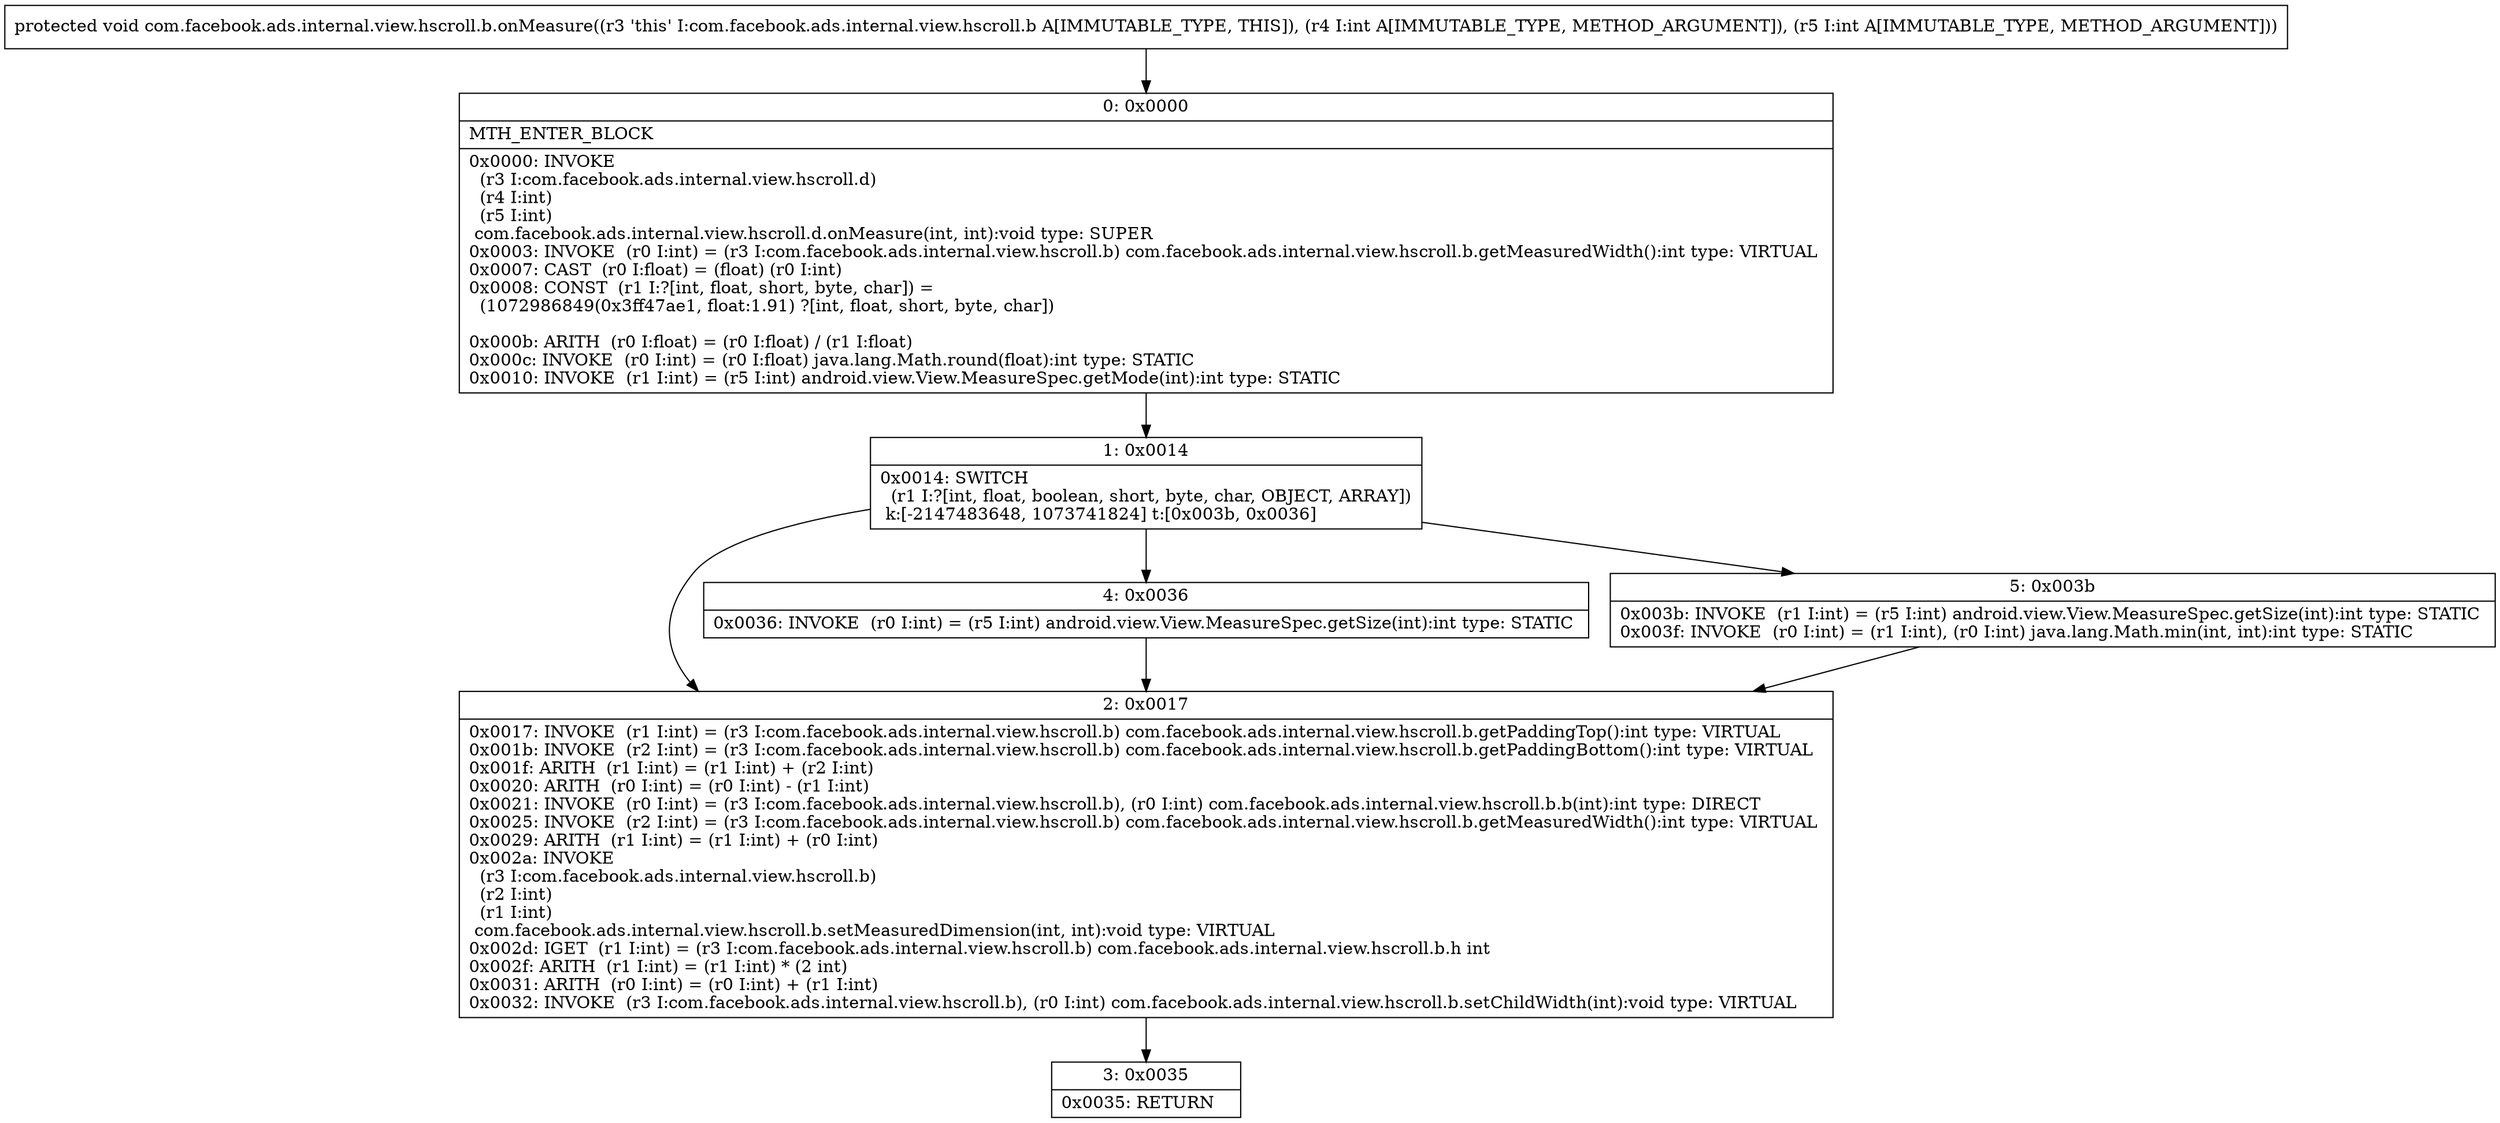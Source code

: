 digraph "CFG forcom.facebook.ads.internal.view.hscroll.b.onMeasure(II)V" {
Node_0 [shape=record,label="{0\:\ 0x0000|MTH_ENTER_BLOCK\l|0x0000: INVOKE  \l  (r3 I:com.facebook.ads.internal.view.hscroll.d)\l  (r4 I:int)\l  (r5 I:int)\l com.facebook.ads.internal.view.hscroll.d.onMeasure(int, int):void type: SUPER \l0x0003: INVOKE  (r0 I:int) = (r3 I:com.facebook.ads.internal.view.hscroll.b) com.facebook.ads.internal.view.hscroll.b.getMeasuredWidth():int type: VIRTUAL \l0x0007: CAST  (r0 I:float) = (float) (r0 I:int) \l0x0008: CONST  (r1 I:?[int, float, short, byte, char]) = \l  (1072986849(0x3ff47ae1, float:1.91) ?[int, float, short, byte, char])\l \l0x000b: ARITH  (r0 I:float) = (r0 I:float) \/ (r1 I:float) \l0x000c: INVOKE  (r0 I:int) = (r0 I:float) java.lang.Math.round(float):int type: STATIC \l0x0010: INVOKE  (r1 I:int) = (r5 I:int) android.view.View.MeasureSpec.getMode(int):int type: STATIC \l}"];
Node_1 [shape=record,label="{1\:\ 0x0014|0x0014: SWITCH  \l  (r1 I:?[int, float, boolean, short, byte, char, OBJECT, ARRAY])\l k:[\-2147483648, 1073741824] t:[0x003b, 0x0036] \l}"];
Node_2 [shape=record,label="{2\:\ 0x0017|0x0017: INVOKE  (r1 I:int) = (r3 I:com.facebook.ads.internal.view.hscroll.b) com.facebook.ads.internal.view.hscroll.b.getPaddingTop():int type: VIRTUAL \l0x001b: INVOKE  (r2 I:int) = (r3 I:com.facebook.ads.internal.view.hscroll.b) com.facebook.ads.internal.view.hscroll.b.getPaddingBottom():int type: VIRTUAL \l0x001f: ARITH  (r1 I:int) = (r1 I:int) + (r2 I:int) \l0x0020: ARITH  (r0 I:int) = (r0 I:int) \- (r1 I:int) \l0x0021: INVOKE  (r0 I:int) = (r3 I:com.facebook.ads.internal.view.hscroll.b), (r0 I:int) com.facebook.ads.internal.view.hscroll.b.b(int):int type: DIRECT \l0x0025: INVOKE  (r2 I:int) = (r3 I:com.facebook.ads.internal.view.hscroll.b) com.facebook.ads.internal.view.hscroll.b.getMeasuredWidth():int type: VIRTUAL \l0x0029: ARITH  (r1 I:int) = (r1 I:int) + (r0 I:int) \l0x002a: INVOKE  \l  (r3 I:com.facebook.ads.internal.view.hscroll.b)\l  (r2 I:int)\l  (r1 I:int)\l com.facebook.ads.internal.view.hscroll.b.setMeasuredDimension(int, int):void type: VIRTUAL \l0x002d: IGET  (r1 I:int) = (r3 I:com.facebook.ads.internal.view.hscroll.b) com.facebook.ads.internal.view.hscroll.b.h int \l0x002f: ARITH  (r1 I:int) = (r1 I:int) * (2 int) \l0x0031: ARITH  (r0 I:int) = (r0 I:int) + (r1 I:int) \l0x0032: INVOKE  (r3 I:com.facebook.ads.internal.view.hscroll.b), (r0 I:int) com.facebook.ads.internal.view.hscroll.b.setChildWidth(int):void type: VIRTUAL \l}"];
Node_3 [shape=record,label="{3\:\ 0x0035|0x0035: RETURN   \l}"];
Node_4 [shape=record,label="{4\:\ 0x0036|0x0036: INVOKE  (r0 I:int) = (r5 I:int) android.view.View.MeasureSpec.getSize(int):int type: STATIC \l}"];
Node_5 [shape=record,label="{5\:\ 0x003b|0x003b: INVOKE  (r1 I:int) = (r5 I:int) android.view.View.MeasureSpec.getSize(int):int type: STATIC \l0x003f: INVOKE  (r0 I:int) = (r1 I:int), (r0 I:int) java.lang.Math.min(int, int):int type: STATIC \l}"];
MethodNode[shape=record,label="{protected void com.facebook.ads.internal.view.hscroll.b.onMeasure((r3 'this' I:com.facebook.ads.internal.view.hscroll.b A[IMMUTABLE_TYPE, THIS]), (r4 I:int A[IMMUTABLE_TYPE, METHOD_ARGUMENT]), (r5 I:int A[IMMUTABLE_TYPE, METHOD_ARGUMENT])) }"];
MethodNode -> Node_0;
Node_0 -> Node_1;
Node_1 -> Node_2;
Node_1 -> Node_4;
Node_1 -> Node_5;
Node_2 -> Node_3;
Node_4 -> Node_2;
Node_5 -> Node_2;
}

